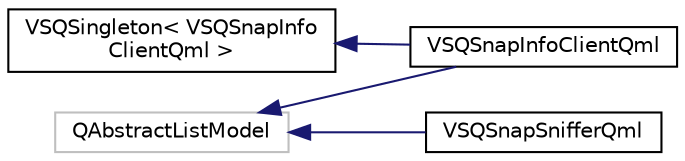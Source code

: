 digraph "Graphical Class Hierarchy"
{
 // LATEX_PDF_SIZE
  edge [fontname="Helvetica",fontsize="10",labelfontname="Helvetica",labelfontsize="10"];
  node [fontname="Helvetica",fontsize="10",shape=record];
  rankdir="LR";
  Node62 [label="QAbstractListModel",height=0.2,width=0.4,color="grey75", fillcolor="white", style="filled",tooltip=" "];
  Node62 -> Node1 [dir="back",color="midnightblue",fontsize="10",style="solid",fontname="Helvetica"];
  Node1 [label="VSQSnapInfoClientQml",height=0.2,width=0.4,color="black", fillcolor="white", style="filled",URL="$class_v_s_q_snap_info_client_qml.html",tooltip="INFO Client interface."];
  Node62 -> Node63 [dir="back",color="midnightblue",fontsize="10",style="solid",fontname="Helvetica"];
  Node63 [label="VSQSnapSnifferQml",height=0.2,width=0.4,color="black", fillcolor="white", style="filled",URL="$class_v_s_q_snap_sniffer_qml.html",tooltip="SNAP Sniffer as ListView data model."];
  Node0 [label="VSQSingleton\< VSQSnapInfo\lClientQml \>",height=0.2,width=0.4,color="black", fillcolor="white", style="filled",URL="$class_v_s_q_singleton.html",tooltip=" "];
  Node0 -> Node1 [dir="back",color="midnightblue",fontsize="10",style="solid",fontname="Helvetica"];
}
